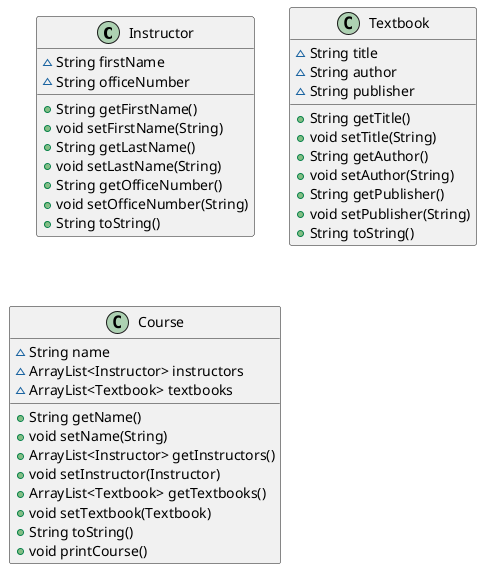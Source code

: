 @startuml
class Instructor {
~ String firstName
~ String officeNumber
+ String getFirstName()
+ void setFirstName(String)
+ String getLastName()
+ void setLastName(String)
+ String getOfficeNumber()
+ void setOfficeNumber(String)
+ String toString()
}




class Textbook {
~ String title
~ String author
~ String publisher
+ String getTitle()
+ void setTitle(String)
+ String getAuthor()
+ void setAuthor(String)
+ String getPublisher()
+ void setPublisher(String)
+ String toString()
}


class Course {
~ String name
~ ArrayList<Instructor> instructors
~ ArrayList<Textbook> textbooks
+ String getName()
+ void setName(String)
+ ArrayList<Instructor> getInstructors()
+ void setInstructor(Instructor)
+ ArrayList<Textbook> getTextbooks()
+ void setTextbook(Textbook)
+ String toString()
+ void printCourse()
}


@enduml